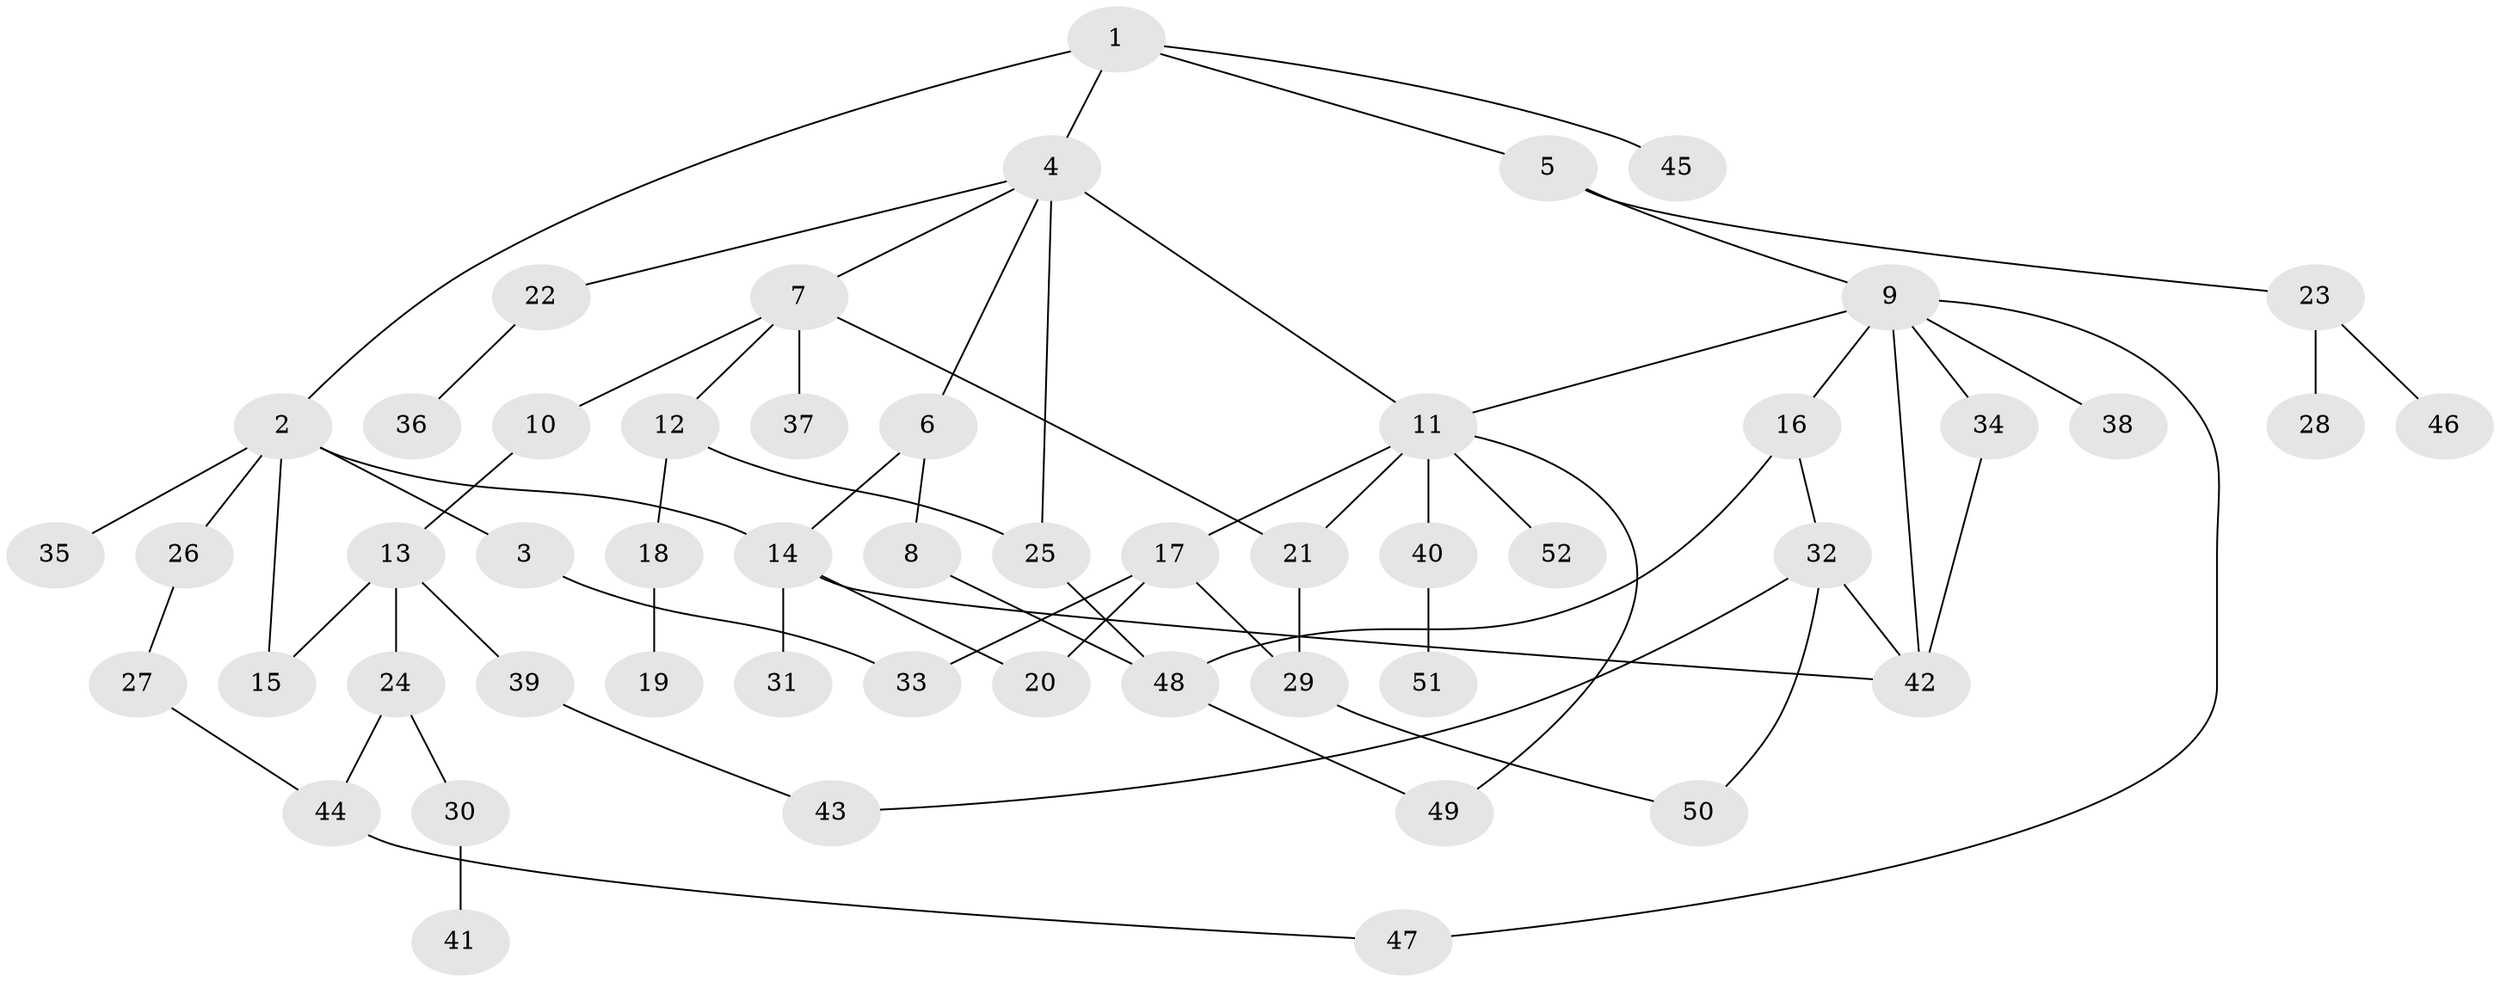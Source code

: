 // coarse degree distribution, {5: 0.11538461538461539, 6: 0.15384615384615385, 3: 0.07692307692307693, 1: 0.2692307692307692, 4: 0.15384615384615385, 2: 0.23076923076923078}
// Generated by graph-tools (version 1.1) at 2025/48/03/06/25 01:48:57]
// undirected, 52 vertices, 69 edges
graph export_dot {
graph [start="1"]
  node [color=gray90,style=filled];
  1;
  2;
  3;
  4;
  5;
  6;
  7;
  8;
  9;
  10;
  11;
  12;
  13;
  14;
  15;
  16;
  17;
  18;
  19;
  20;
  21;
  22;
  23;
  24;
  25;
  26;
  27;
  28;
  29;
  30;
  31;
  32;
  33;
  34;
  35;
  36;
  37;
  38;
  39;
  40;
  41;
  42;
  43;
  44;
  45;
  46;
  47;
  48;
  49;
  50;
  51;
  52;
  1 -- 2;
  1 -- 4;
  1 -- 5;
  1 -- 45;
  2 -- 3;
  2 -- 14;
  2 -- 26;
  2 -- 35;
  2 -- 15;
  3 -- 33;
  4 -- 6;
  4 -- 7;
  4 -- 11;
  4 -- 22;
  4 -- 25;
  5 -- 9;
  5 -- 23;
  6 -- 8;
  6 -- 14;
  7 -- 10;
  7 -- 12;
  7 -- 21;
  7 -- 37;
  8 -- 48;
  9 -- 16;
  9 -- 34;
  9 -- 38;
  9 -- 47;
  9 -- 11;
  9 -- 42;
  10 -- 13;
  11 -- 17;
  11 -- 40;
  11 -- 49;
  11 -- 52;
  11 -- 21;
  12 -- 18;
  12 -- 25;
  13 -- 15;
  13 -- 24;
  13 -- 39;
  14 -- 31;
  14 -- 42;
  14 -- 20;
  16 -- 32;
  16 -- 48;
  17 -- 20;
  17 -- 29;
  17 -- 33;
  18 -- 19;
  21 -- 29;
  22 -- 36;
  23 -- 28;
  23 -- 46;
  24 -- 30;
  24 -- 44;
  25 -- 48;
  26 -- 27;
  27 -- 44;
  29 -- 50;
  30 -- 41;
  32 -- 43;
  32 -- 50;
  32 -- 42;
  34 -- 42;
  39 -- 43;
  40 -- 51;
  44 -- 47;
  48 -- 49;
}

